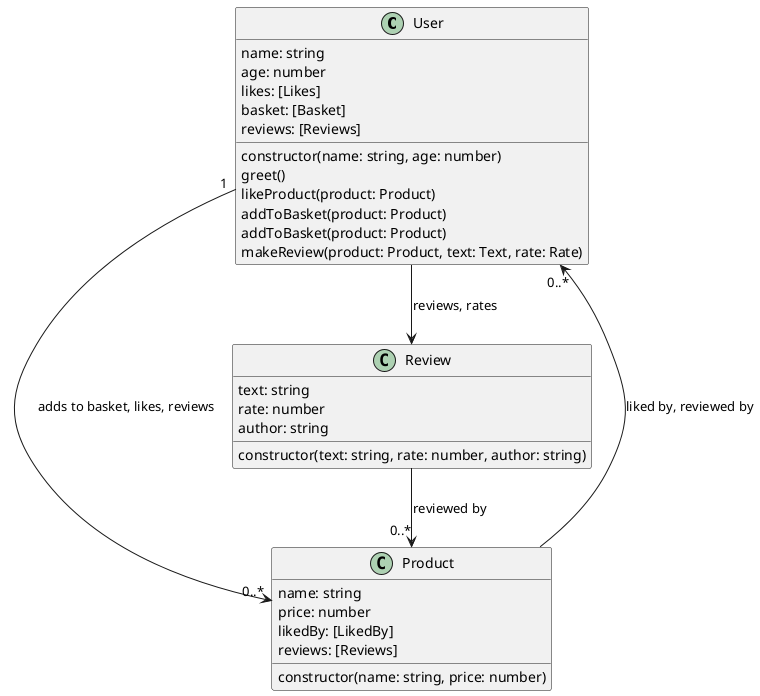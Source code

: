 @startuml Joy Toys Class Diagram
class User {
  name: string 
  age: number
  likes: [Likes]
  basket: [Basket]
  reviews: [Reviews]

  constructor(name: string, age: number)
  greet()
  likeProduct(product: Product)
  addToBasket(product: Product)
  addToBasket(product: Product)
  makeReview(product: Product, text: Text, rate: Rate)
}

class Product {
  name: string
  price: number
  likedBy: [LikedBy]
  reviews: [Reviews]

  constructor(name: string, price: number)
}

class Review {
  text: string
  rate: number
  author: string

  constructor(text: string, rate: number, author: string)
}

User "1"  --> "0..*"  Product : adds to basket, likes, reviews
Product --> "0..*" User : liked by, reviewed by
User --> Review : reviews, rates
Review --> "0..*" Product : reviewed by

@enduml
